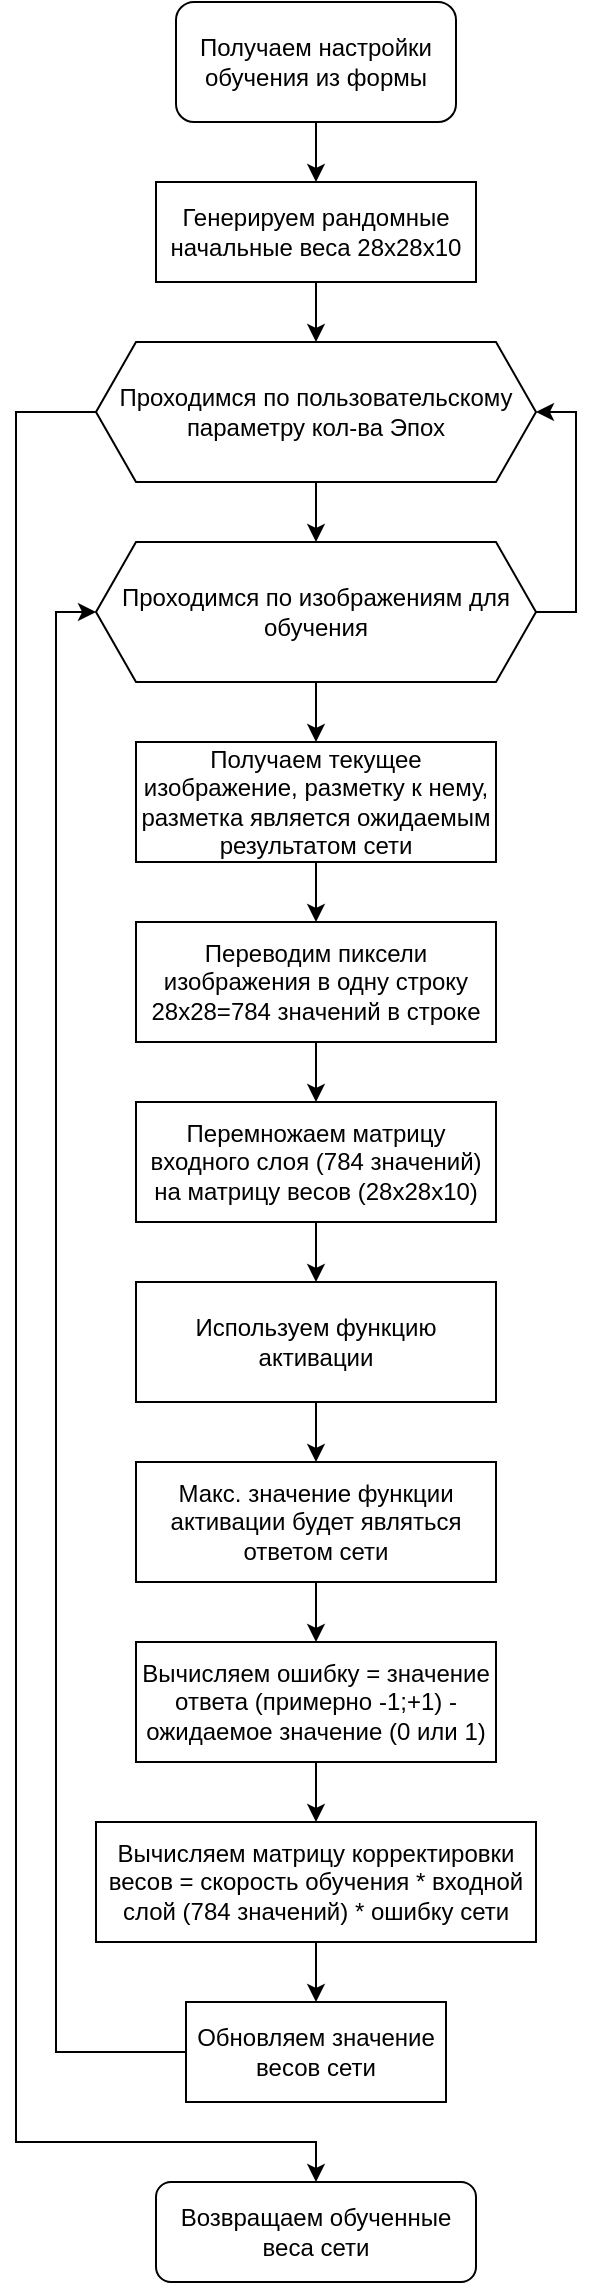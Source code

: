 <mxfile version="21.3.7" type="device">
  <diagram name="Страница 1" id="TB-QfNqUPNXfPgCj6M0s">
    <mxGraphModel dx="1518" dy="667" grid="1" gridSize="10" guides="1" tooltips="1" connect="1" arrows="1" fold="1" page="1" pageScale="1" pageWidth="3300" pageHeight="4681" math="0" shadow="0">
      <root>
        <mxCell id="0" />
        <mxCell id="1" parent="0" />
        <mxCell id="ySOe52zMafPQUvARHLGS-3" style="edgeStyle=orthogonalEdgeStyle;rounded=0;orthogonalLoop=1;jettySize=auto;html=1;entryX=0.5;entryY=0;entryDx=0;entryDy=0;" edge="1" parent="1" source="ySOe52zMafPQUvARHLGS-1" target="ySOe52zMafPQUvARHLGS-2">
          <mxGeometry relative="1" as="geometry" />
        </mxCell>
        <mxCell id="ySOe52zMafPQUvARHLGS-1" value="Получаем настройки обучения из формы" style="rounded=1;whiteSpace=wrap;html=1;" vertex="1" parent="1">
          <mxGeometry x="280" y="100" width="140" height="60" as="geometry" />
        </mxCell>
        <mxCell id="ySOe52zMafPQUvARHLGS-5" style="edgeStyle=orthogonalEdgeStyle;rounded=0;orthogonalLoop=1;jettySize=auto;html=1;entryX=0.5;entryY=0;entryDx=0;entryDy=0;" edge="1" parent="1" source="ySOe52zMafPQUvARHLGS-2" target="ySOe52zMafPQUvARHLGS-4">
          <mxGeometry relative="1" as="geometry" />
        </mxCell>
        <mxCell id="ySOe52zMafPQUvARHLGS-2" value="Генерируем рандомные начальные веса 28х28х10" style="rounded=0;whiteSpace=wrap;html=1;" vertex="1" parent="1">
          <mxGeometry x="270" y="190" width="160" height="50" as="geometry" />
        </mxCell>
        <mxCell id="ySOe52zMafPQUvARHLGS-7" style="edgeStyle=orthogonalEdgeStyle;rounded=0;orthogonalLoop=1;jettySize=auto;html=1;" edge="1" parent="1" source="ySOe52zMafPQUvARHLGS-4" target="ySOe52zMafPQUvARHLGS-6">
          <mxGeometry relative="1" as="geometry" />
        </mxCell>
        <mxCell id="ySOe52zMafPQUvARHLGS-30" style="edgeStyle=orthogonalEdgeStyle;rounded=0;orthogonalLoop=1;jettySize=auto;html=1;entryX=0.5;entryY=0;entryDx=0;entryDy=0;" edge="1" parent="1" source="ySOe52zMafPQUvARHLGS-4" target="ySOe52zMafPQUvARHLGS-27">
          <mxGeometry relative="1" as="geometry">
            <Array as="points">
              <mxPoint x="200" y="305" />
              <mxPoint x="200" y="1170" />
              <mxPoint x="350" y="1170" />
            </Array>
          </mxGeometry>
        </mxCell>
        <mxCell id="ySOe52zMafPQUvARHLGS-4" value="Проходимся по пользовательскому параметру кол-ва Эпох" style="shape=hexagon;perimeter=hexagonPerimeter2;whiteSpace=wrap;html=1;fixedSize=1;" vertex="1" parent="1">
          <mxGeometry x="240" y="270" width="220" height="70" as="geometry" />
        </mxCell>
        <mxCell id="ySOe52zMafPQUvARHLGS-9" style="edgeStyle=orthogonalEdgeStyle;rounded=0;orthogonalLoop=1;jettySize=auto;html=1;entryX=0.5;entryY=0;entryDx=0;entryDy=0;" edge="1" parent="1" source="ySOe52zMafPQUvARHLGS-6" target="ySOe52zMafPQUvARHLGS-8">
          <mxGeometry relative="1" as="geometry" />
        </mxCell>
        <mxCell id="ySOe52zMafPQUvARHLGS-29" style="edgeStyle=orthogonalEdgeStyle;rounded=0;orthogonalLoop=1;jettySize=auto;html=1;entryX=1;entryY=0.5;entryDx=0;entryDy=0;" edge="1" parent="1" source="ySOe52zMafPQUvARHLGS-6" target="ySOe52zMafPQUvARHLGS-4">
          <mxGeometry relative="1" as="geometry">
            <Array as="points">
              <mxPoint x="480" y="405" />
              <mxPoint x="480" y="305" />
            </Array>
          </mxGeometry>
        </mxCell>
        <mxCell id="ySOe52zMafPQUvARHLGS-6" value="Проходимся по изображениям для обучения" style="shape=hexagon;perimeter=hexagonPerimeter2;whiteSpace=wrap;html=1;fixedSize=1;" vertex="1" parent="1">
          <mxGeometry x="240" y="370" width="220" height="70" as="geometry" />
        </mxCell>
        <mxCell id="ySOe52zMafPQUvARHLGS-11" style="edgeStyle=orthogonalEdgeStyle;rounded=0;orthogonalLoop=1;jettySize=auto;html=1;entryX=0.5;entryY=0;entryDx=0;entryDy=0;" edge="1" parent="1" source="ySOe52zMafPQUvARHLGS-8" target="ySOe52zMafPQUvARHLGS-10">
          <mxGeometry relative="1" as="geometry" />
        </mxCell>
        <mxCell id="ySOe52zMafPQUvARHLGS-8" value="Получаем текущее изображение, разметку к нему, разметка является ожидаемым результатом сети" style="rounded=0;whiteSpace=wrap;html=1;" vertex="1" parent="1">
          <mxGeometry x="260" y="470" width="180" height="60" as="geometry" />
        </mxCell>
        <mxCell id="ySOe52zMafPQUvARHLGS-13" style="edgeStyle=orthogonalEdgeStyle;rounded=0;orthogonalLoop=1;jettySize=auto;html=1;entryX=0.5;entryY=0;entryDx=0;entryDy=0;" edge="1" parent="1" source="ySOe52zMafPQUvARHLGS-10" target="ySOe52zMafPQUvARHLGS-12">
          <mxGeometry relative="1" as="geometry" />
        </mxCell>
        <mxCell id="ySOe52zMafPQUvARHLGS-10" value="Переводим пиксели изображения в одну строку 28х28=784 значений в строке" style="rounded=0;whiteSpace=wrap;html=1;" vertex="1" parent="1">
          <mxGeometry x="260" y="560" width="180" height="60" as="geometry" />
        </mxCell>
        <mxCell id="ySOe52zMafPQUvARHLGS-15" style="edgeStyle=orthogonalEdgeStyle;rounded=0;orthogonalLoop=1;jettySize=auto;html=1;entryX=0.5;entryY=0;entryDx=0;entryDy=0;" edge="1" parent="1" source="ySOe52zMafPQUvARHLGS-12" target="ySOe52zMafPQUvARHLGS-14">
          <mxGeometry relative="1" as="geometry" />
        </mxCell>
        <mxCell id="ySOe52zMafPQUvARHLGS-12" value="Перемножаем матрицу входного слоя (784 значений) на матрицу весов (28х28х10)" style="rounded=0;whiteSpace=wrap;html=1;" vertex="1" parent="1">
          <mxGeometry x="260" y="650" width="180" height="60" as="geometry" />
        </mxCell>
        <mxCell id="ySOe52zMafPQUvARHLGS-17" style="edgeStyle=orthogonalEdgeStyle;rounded=0;orthogonalLoop=1;jettySize=auto;html=1;entryX=0.5;entryY=0;entryDx=0;entryDy=0;" edge="1" parent="1" source="ySOe52zMafPQUvARHLGS-14" target="ySOe52zMafPQUvARHLGS-16">
          <mxGeometry relative="1" as="geometry" />
        </mxCell>
        <mxCell id="ySOe52zMafPQUvARHLGS-14" value="Используем функцию активации" style="rounded=0;whiteSpace=wrap;html=1;" vertex="1" parent="1">
          <mxGeometry x="260" y="740" width="180" height="60" as="geometry" />
        </mxCell>
        <mxCell id="ySOe52zMafPQUvARHLGS-19" style="edgeStyle=orthogonalEdgeStyle;rounded=0;orthogonalLoop=1;jettySize=auto;html=1;entryX=0.5;entryY=0;entryDx=0;entryDy=0;" edge="1" parent="1" source="ySOe52zMafPQUvARHLGS-16" target="ySOe52zMafPQUvARHLGS-18">
          <mxGeometry relative="1" as="geometry" />
        </mxCell>
        <mxCell id="ySOe52zMafPQUvARHLGS-16" value="Макс. значение функции активации будет являться ответом сети" style="rounded=0;whiteSpace=wrap;html=1;" vertex="1" parent="1">
          <mxGeometry x="260" y="830" width="180" height="60" as="geometry" />
        </mxCell>
        <mxCell id="ySOe52zMafPQUvARHLGS-21" style="edgeStyle=orthogonalEdgeStyle;rounded=0;orthogonalLoop=1;jettySize=auto;html=1;entryX=0.5;entryY=0;entryDx=0;entryDy=0;" edge="1" parent="1" source="ySOe52zMafPQUvARHLGS-18" target="ySOe52zMafPQUvARHLGS-20">
          <mxGeometry relative="1" as="geometry" />
        </mxCell>
        <mxCell id="ySOe52zMafPQUvARHLGS-18" value="Вычисляем ошибку = значение ответа (примерно -1;+1) - ожидаемое значение (0 или 1)" style="rounded=0;whiteSpace=wrap;html=1;" vertex="1" parent="1">
          <mxGeometry x="260" y="920" width="180" height="60" as="geometry" />
        </mxCell>
        <mxCell id="ySOe52zMafPQUvARHLGS-23" style="edgeStyle=orthogonalEdgeStyle;rounded=0;orthogonalLoop=1;jettySize=auto;html=1;entryX=0.5;entryY=0;entryDx=0;entryDy=0;" edge="1" parent="1" source="ySOe52zMafPQUvARHLGS-20" target="ySOe52zMafPQUvARHLGS-22">
          <mxGeometry relative="1" as="geometry" />
        </mxCell>
        <mxCell id="ySOe52zMafPQUvARHLGS-20" value="Вычисляем матрицу корректировки весов = скорость обучения * входной слой (784 значений) * ошибку сети" style="rounded=0;whiteSpace=wrap;html=1;" vertex="1" parent="1">
          <mxGeometry x="240" y="1010" width="220" height="60" as="geometry" />
        </mxCell>
        <mxCell id="ySOe52zMafPQUvARHLGS-24" style="edgeStyle=orthogonalEdgeStyle;rounded=0;orthogonalLoop=1;jettySize=auto;html=1;entryX=0;entryY=0.5;entryDx=0;entryDy=0;" edge="1" parent="1" source="ySOe52zMafPQUvARHLGS-22" target="ySOe52zMafPQUvARHLGS-6">
          <mxGeometry relative="1" as="geometry">
            <Array as="points">
              <mxPoint x="220" y="1125" />
              <mxPoint x="220" y="405" />
            </Array>
          </mxGeometry>
        </mxCell>
        <mxCell id="ySOe52zMafPQUvARHLGS-22" value="Обновляем значение весов сети" style="rounded=0;whiteSpace=wrap;html=1;" vertex="1" parent="1">
          <mxGeometry x="285" y="1100" width="130" height="50" as="geometry" />
        </mxCell>
        <mxCell id="ySOe52zMafPQUvARHLGS-27" value="Возвращаем обученные веса сети" style="rounded=1;whiteSpace=wrap;html=1;" vertex="1" parent="1">
          <mxGeometry x="270" y="1190" width="160" height="50" as="geometry" />
        </mxCell>
      </root>
    </mxGraphModel>
  </diagram>
</mxfile>
